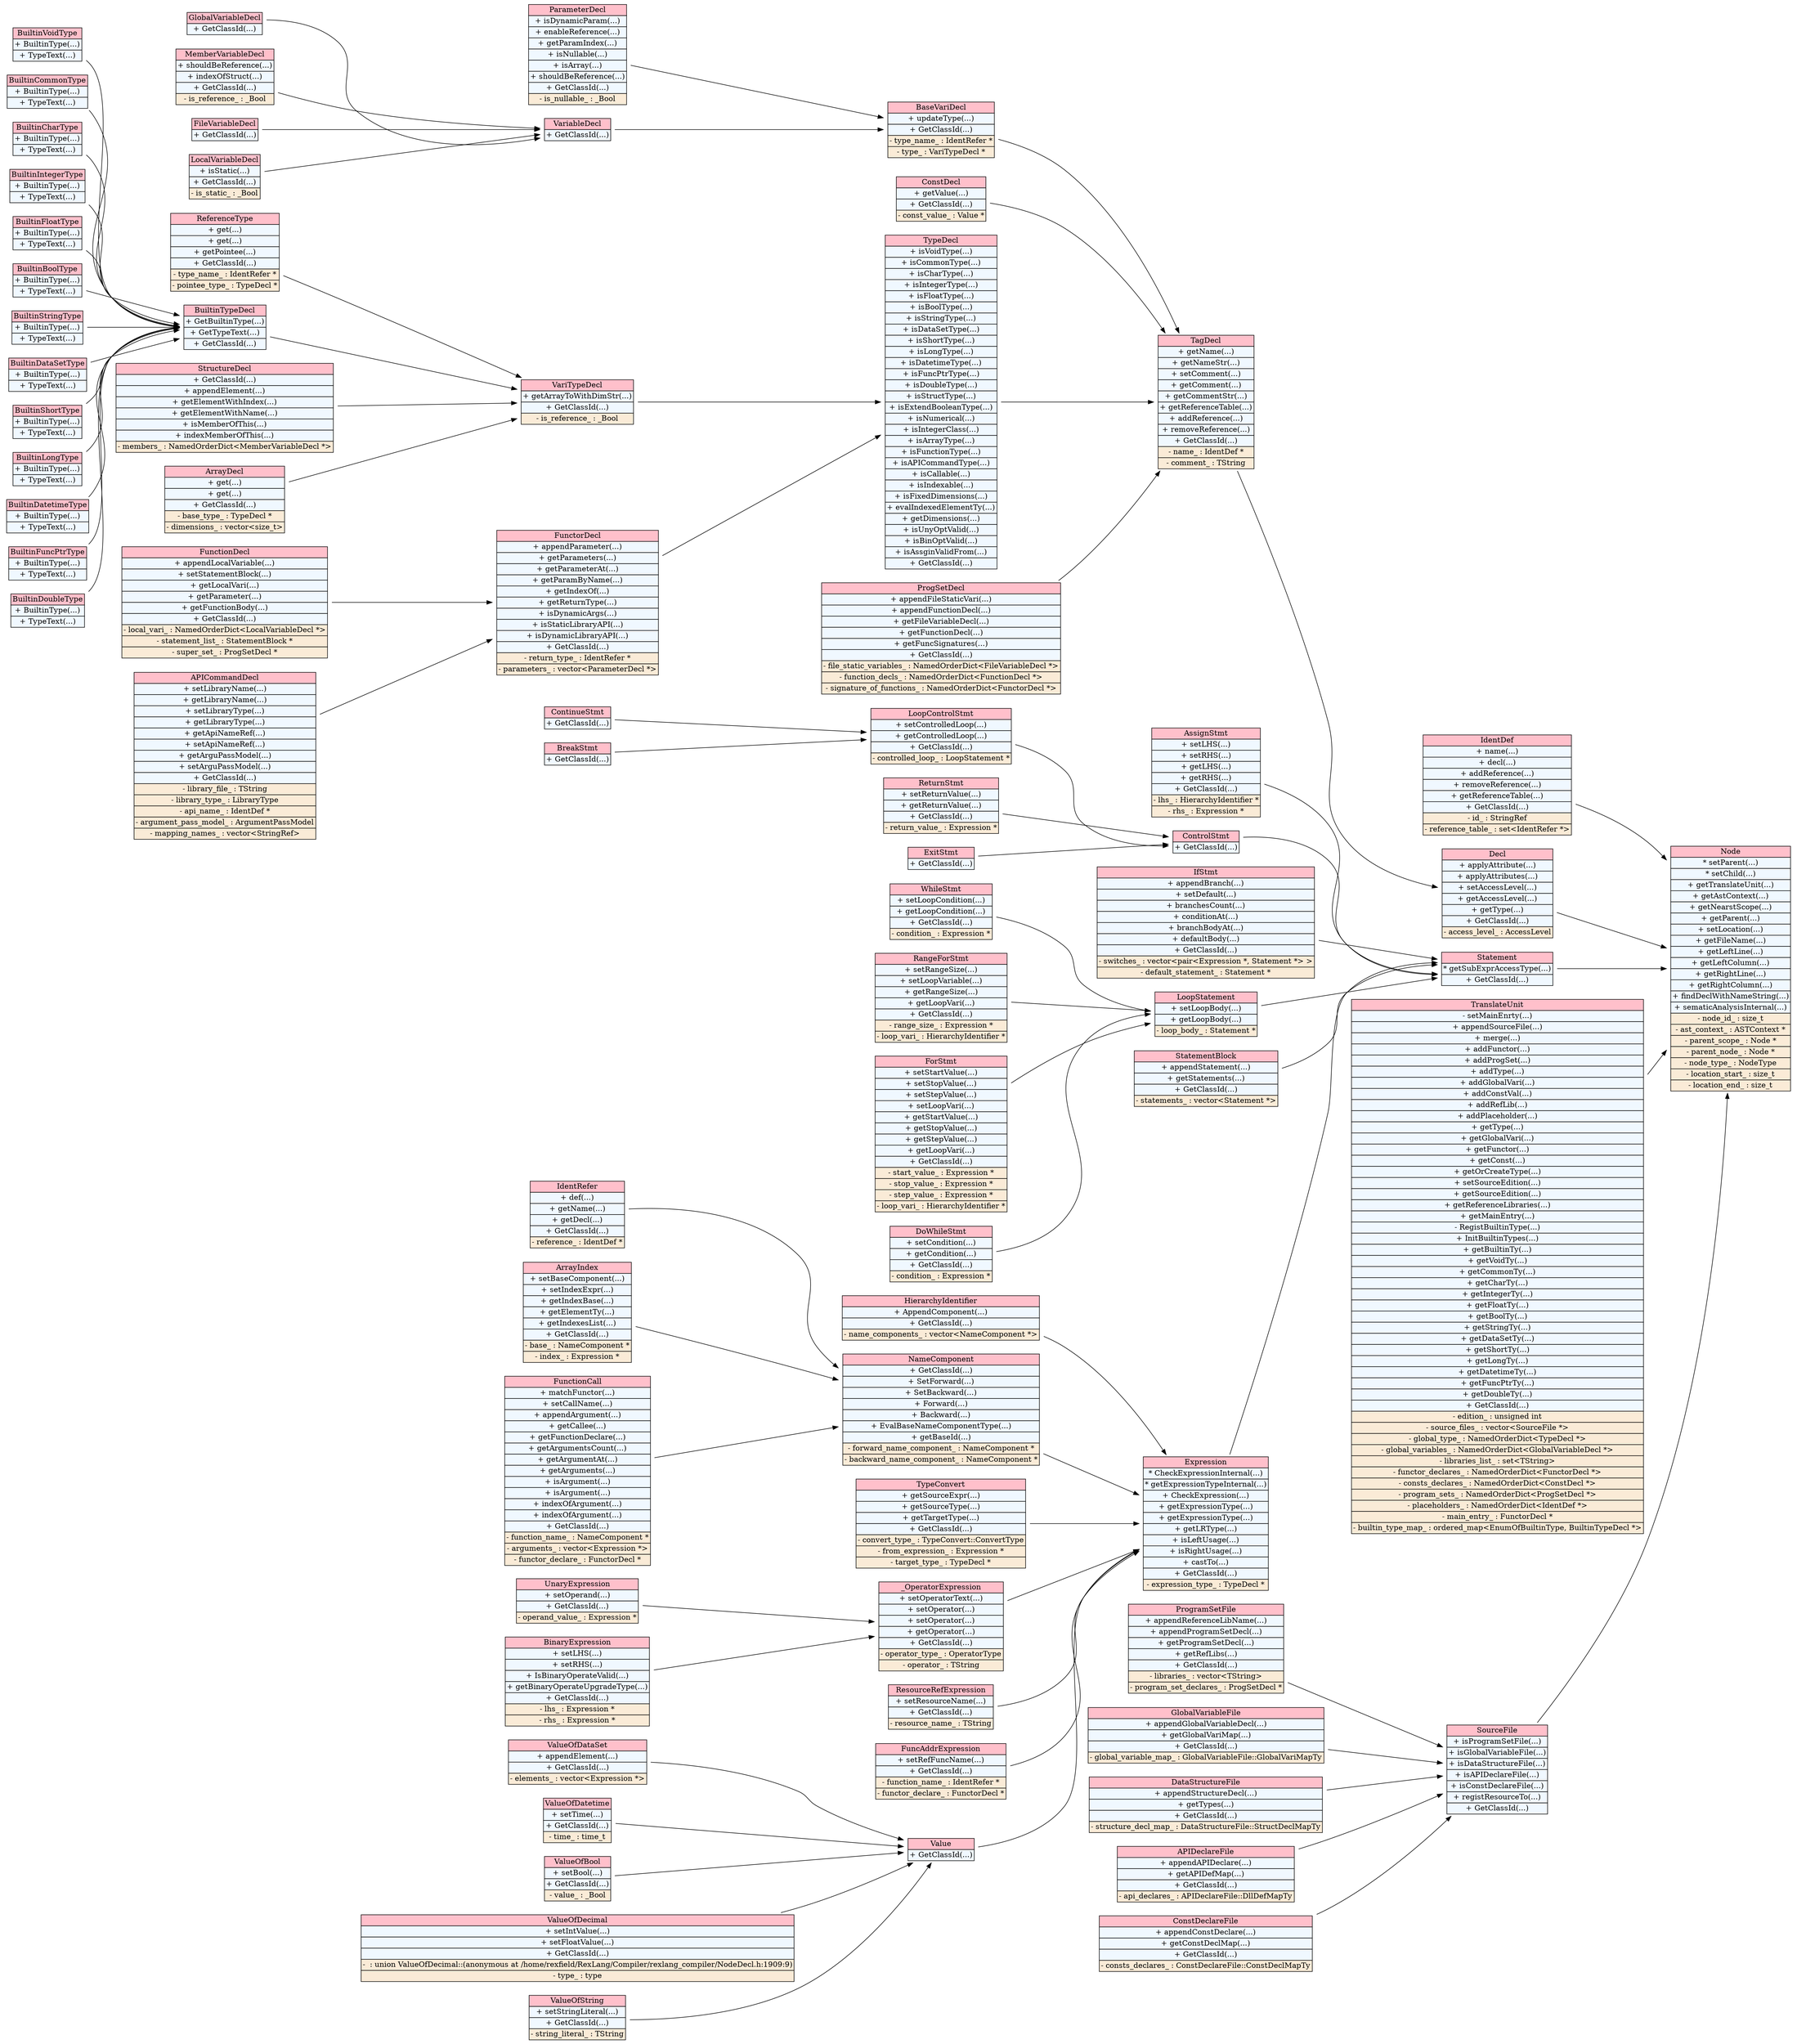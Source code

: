 digraph G {
    rankdir=LR;
    node[shape=box];
    "SourceFile" -> "Node";
    "IdentDef" -> "Node";
    "Decl" -> "Node";
    "Statement" -> "Node";
    "TranslateUnit" -> "Node";
    "ProgramSetFile" -> "SourceFile";
    "GlobalVariableFile" -> "SourceFile";
    "DataStructureFile" -> "SourceFile";
    "APIDeclareFile" -> "SourceFile";
    "ConstDeclareFile" -> "SourceFile";
    "TagDecl" -> "Decl";
    "BaseVariDecl" -> "TagDecl";
    "ConstDecl" -> "TagDecl";
    "TypeDecl" -> "TagDecl";
    "ProgSetDecl" -> "TagDecl";
    "ParameterDecl" -> "BaseVariDecl";
    "VariableDecl" -> "BaseVariDecl";
    "GlobalVariableDecl" -> "VariableDecl";
    "MemberVariableDecl" -> "VariableDecl";
    "FileVariableDecl" -> "VariableDecl";
    "LocalVariableDecl" -> "VariableDecl";
    "VariTypeDecl" -> "TypeDecl";
    "FunctorDecl" -> "TypeDecl";
    "ReferenceType" -> "VariTypeDecl";
    "BuiltinTypeDecl" -> "VariTypeDecl";
    "StructureDecl" -> "VariTypeDecl";
    "ArrayDecl" -> "VariTypeDecl";
    "BuiltinVoidType" -> "BuiltinTypeDecl";
    "BuiltinCommonType" -> "BuiltinTypeDecl";
    "BuiltinCharType" -> "BuiltinTypeDecl";
    "BuiltinIntegerType" -> "BuiltinTypeDecl";
    "BuiltinFloatType" -> "BuiltinTypeDecl";
    "BuiltinBoolType" -> "BuiltinTypeDecl";
    "BuiltinStringType" -> "BuiltinTypeDecl";
    "BuiltinDataSetType" -> "BuiltinTypeDecl";
    "BuiltinShortType" -> "BuiltinTypeDecl";
    "BuiltinLongType" -> "BuiltinTypeDecl";
    "BuiltinDatetimeType" -> "BuiltinTypeDecl";
    "BuiltinFuncPtrType" -> "BuiltinTypeDecl";
    "BuiltinDoubleType" -> "BuiltinTypeDecl";
    "FunctionDecl" -> "FunctorDecl";
    "APICommandDecl" -> "FunctorDecl";
    "AssignStmt" -> "Statement";
    "ControlStmt" -> "Statement";
    "IfStmt" -> "Statement";
    "LoopStatement" -> "Statement";
    "StatementBlock" -> "Statement";
    "Expression" -> "Statement";
    "LoopControlStmt" -> "ControlStmt";
    "ReturnStmt" -> "ControlStmt";
    "ExitStmt" -> "ControlStmt";
    "ContinueStmt" -> "LoopControlStmt";
    "BreakStmt" -> "LoopControlStmt";
    "WhileStmt" -> "LoopStatement";
    "RangeForStmt" -> "LoopStatement";
    "ForStmt" -> "LoopStatement";
    "DoWhileStmt" -> "LoopStatement";
    "HierarchyIdentifier" -> "Expression";
    "NameComponent" -> "Expression";
    "TypeConvert" -> "Expression";
    "_OperatorExpression" -> "Expression";
    "ResourceRefExpression" -> "Expression";
    "FuncAddrExpression" -> "Expression";
    "Value" -> "Expression";
    "IdentRefer" -> "NameComponent";
    "ArrayIndex" -> "NameComponent";
    "FunctionCall" -> "NameComponent";
    "UnaryExpression" -> "_OperatorExpression";
    "BinaryExpression" -> "_OperatorExpression";
    "ValueOfDataSet" -> "Value";
    "ValueOfDatetime" -> "Value";
    "ValueOfBool" -> "Value";
    "ValueOfDecimal" -> "Value";
    "ValueOfString" -> "Value";

    "Node"
    [
        shape=none
        label=<<table border="0" cellspacing="0">
            <tr><td port="head" border="1" bgcolor="pink">Node</td></tr>
            <tr><td border="1" bgcolor="AliceBlue">* setParent(...)</td></tr>
            <tr><td border="1" bgcolor="AliceBlue">* setChild(...)</td></tr>
            <tr><td border="1" bgcolor="AliceBlue">+ getTranslateUnit(...)</td></tr>
            <tr><td border="1" bgcolor="AliceBlue">+ getAstContext(...)</td></tr>
            <tr><td border="1" bgcolor="AliceBlue">+ getNearstScope(...)</td></tr>
            <tr><td border="1" bgcolor="AliceBlue">+ getParent(...)</td></tr>
            <tr><td border="1" bgcolor="AliceBlue">+ setLocation(...)</td></tr>
            <tr><td border="1" bgcolor="AliceBlue">+ getFileName(...)</td></tr>
            <tr><td border="1" bgcolor="AliceBlue">+ getLeftLine(...)</td></tr>
            <tr><td border="1" bgcolor="AliceBlue">+ getLeftColumn(...)</td></tr>
            <tr><td border="1" bgcolor="AliceBlue">+ getRightLine(...)</td></tr>
            <tr><td border="1" bgcolor="AliceBlue">+ getRightColumn(...)</td></tr>
            <tr><td border="1" bgcolor="AliceBlue">+ findDeclWithNameString(...)</td></tr>
            <tr><td border="1" bgcolor="AliceBlue">+ sematicAnalysisInternal(...)</td></tr>
            <tr><td border="1" bgcolor="AntiqueWhite">- node_id_ : size_t</td></tr>
            <tr><td border="1" bgcolor="AntiqueWhite">- ast_context_ : ASTContext *</td></tr>
            <tr><td border="1" bgcolor="AntiqueWhite">- parent_scope_ : Node *</td></tr>
            <tr><td border="1" bgcolor="AntiqueWhite">- parent_node_ : Node *</td></tr>
            <tr><td border="1" bgcolor="AntiqueWhite">- node_type_ : NodeType</td></tr>
            <tr><td border="1" bgcolor="AntiqueWhite">- location_start_ : size_t</td></tr>
            <tr><td border="1" bgcolor="AntiqueWhite">- location_end_ : size_t</td></tr>
        </table>>
    ];
    "SourceFile"
    [
        shape=none
        label=<<table border="0" cellspacing="0">
            <tr><td port="head" border="1" bgcolor="pink">SourceFile</td></tr>
            <tr><td border="1" bgcolor="AliceBlue">+ isProgramSetFile(...)</td></tr>
            <tr><td border="1" bgcolor="AliceBlue">+ isGlobalVariableFile(...)</td></tr>
            <tr><td border="1" bgcolor="AliceBlue">+ isDataStructureFile(...)</td></tr>
            <tr><td border="1" bgcolor="AliceBlue">+ isAPIDeclareFile(...)</td></tr>
            <tr><td border="1" bgcolor="AliceBlue">+ isConstDeclareFile(...)</td></tr>
            <tr><td border="1" bgcolor="AliceBlue">+ registResourceTo(...)</td></tr>
            <tr><td border="1" bgcolor="AliceBlue">+ GetClassId(...)</td></tr>
        </table>>
    ];
    "ProgramSetFile"
    [
        shape=none
        label=<<table border="0" cellspacing="0">
            <tr><td port="head" border="1" bgcolor="pink">ProgramSetFile</td></tr>
            <tr><td border="1" bgcolor="AliceBlue">+ appendReferenceLibName(...)</td></tr>
            <tr><td border="1" bgcolor="AliceBlue">+ appendProgramSetDecl(...)</td></tr>
            <tr><td border="1" bgcolor="AliceBlue">+ getProgramSetDecl(...)</td></tr>
            <tr><td border="1" bgcolor="AliceBlue">+ getRefLibs(...)</td></tr>
            <tr><td border="1" bgcolor="AliceBlue">+ GetClassId(...)</td></tr>
            <tr><td border="1" bgcolor="AntiqueWhite">- libraries_ : vector&lt;TString&gt;</td></tr>
            <tr><td border="1" bgcolor="AntiqueWhite">- program_set_declares_ : ProgSetDecl *</td></tr>
        </table>>
    ];
    "GlobalVariableFile"
    [
        shape=none
        label=<<table border="0" cellspacing="0">
            <tr><td port="head" border="1" bgcolor="pink">GlobalVariableFile</td></tr>
            <tr><td border="1" bgcolor="AliceBlue">+ appendGlobalVariableDecl(...)</td></tr>
            <tr><td border="1" bgcolor="AliceBlue">+ getGlobalVariMap(...)</td></tr>
            <tr><td border="1" bgcolor="AliceBlue">+ GetClassId(...)</td></tr>
            <tr><td border="1" bgcolor="AntiqueWhite">- global_variable_map_ : GlobalVariableFile::GlobalVariMapTy</td></tr>
        </table>>
    ];
    "DataStructureFile"
    [
        shape=none
        label=<<table border="0" cellspacing="0">
            <tr><td port="head" border="1" bgcolor="pink">DataStructureFile</td></tr>
            <tr><td border="1" bgcolor="AliceBlue">+ appendStructureDecl(...)</td></tr>
            <tr><td border="1" bgcolor="AliceBlue">+ getTypes(...)</td></tr>
            <tr><td border="1" bgcolor="AliceBlue">+ GetClassId(...)</td></tr>
            <tr><td border="1" bgcolor="AntiqueWhite">- structure_decl_map_ : DataStructureFile::StructDeclMapTy</td></tr>
        </table>>
    ];
    "APIDeclareFile"
    [
        shape=none
        label=<<table border="0" cellspacing="0">
            <tr><td port="head" border="1" bgcolor="pink">APIDeclareFile</td></tr>
            <tr><td border="1" bgcolor="AliceBlue">+ appendAPIDeclare(...)</td></tr>
            <tr><td border="1" bgcolor="AliceBlue">+ getAPIDefMap(...)</td></tr>
            <tr><td border="1" bgcolor="AliceBlue">+ GetClassId(...)</td></tr>
            <tr><td border="1" bgcolor="AntiqueWhite">- api_declares_ : APIDeclareFile::DllDefMapTy</td></tr>
        </table>>
    ];
    "ConstDeclareFile"
    [
        shape=none
        label=<<table border="0" cellspacing="0">
            <tr><td port="head" border="1" bgcolor="pink">ConstDeclareFile</td></tr>
            <tr><td border="1" bgcolor="AliceBlue">+ appendConstDeclare(...)</td></tr>
            <tr><td border="1" bgcolor="AliceBlue">+ getConstDeclMap(...)</td></tr>
            <tr><td border="1" bgcolor="AliceBlue">+ GetClassId(...)</td></tr>
            <tr><td border="1" bgcolor="AntiqueWhite">- consts_declares_ : ConstDeclareFile::ConstDeclMapTy</td></tr>
        </table>>
    ];
    "IdentDef"
    [
        shape=none
        label=<<table border="0" cellspacing="0">
            <tr><td port="head" border="1" bgcolor="pink">IdentDef</td></tr>
            <tr><td border="1" bgcolor="AliceBlue">+ name(...)</td></tr>
            <tr><td border="1" bgcolor="AliceBlue">+ decl(...)</td></tr>
            <tr><td border="1" bgcolor="AliceBlue">+ addReference(...)</td></tr>
            <tr><td border="1" bgcolor="AliceBlue">+ removeReference(...)</td></tr>
            <tr><td border="1" bgcolor="AliceBlue">+ getReferenceTable(...)</td></tr>
            <tr><td border="1" bgcolor="AliceBlue">+ GetClassId(...)</td></tr>
            <tr><td border="1" bgcolor="AntiqueWhite">- id_ : StringRef</td></tr>
            <tr><td border="1" bgcolor="AntiqueWhite">- reference_table_ : set&lt;IdentRefer *&gt;</td></tr>
        </table>>
    ];
    "Decl"
    [
        shape=none
        label=<<table border="0" cellspacing="0">
            <tr><td port="head" border="1" bgcolor="pink">Decl</td></tr>
            <tr><td border="1" bgcolor="AliceBlue">+ applyAttribute(...)</td></tr>
            <tr><td border="1" bgcolor="AliceBlue">+ applyAttributes(...)</td></tr>
            <tr><td border="1" bgcolor="AliceBlue">+ setAccessLevel(...)</td></tr>
            <tr><td border="1" bgcolor="AliceBlue">+ getAccessLevel(...)</td></tr>
            <tr><td border="1" bgcolor="AliceBlue">+ getType(...)</td></tr>
            <tr><td border="1" bgcolor="AliceBlue">+ GetClassId(...)</td></tr>
            <tr><td border="1" bgcolor="AntiqueWhite">- access_level_ : AccessLevel</td></tr>
        </table>>
    ];
    "TagDecl"
    [
        shape=none
        label=<<table border="0" cellspacing="0">
            <tr><td port="head" border="1" bgcolor="pink">TagDecl</td></tr>
            <tr><td border="1" bgcolor="AliceBlue">+ getName(...)</td></tr>
            <tr><td border="1" bgcolor="AliceBlue">+ getNameStr(...)</td></tr>
            <tr><td border="1" bgcolor="AliceBlue">+ setComment(...)</td></tr>
            <tr><td border="1" bgcolor="AliceBlue">+ getComment(...)</td></tr>
            <tr><td border="1" bgcolor="AliceBlue">+ getCommentStr(...)</td></tr>
            <tr><td border="1" bgcolor="AliceBlue">+ getReferenceTable(...)</td></tr>
            <tr><td border="1" bgcolor="AliceBlue">+ addReference(...)</td></tr>
            <tr><td border="1" bgcolor="AliceBlue">+ removeReference(...)</td></tr>
            <tr><td border="1" bgcolor="AliceBlue">+ GetClassId(...)</td></tr>
            <tr><td border="1" bgcolor="AntiqueWhite">- name_ : IdentDef *</td></tr>
            <tr><td border="1" bgcolor="AntiqueWhite">- comment_ : TString</td></tr>
        </table>>
    ];
    "BaseVariDecl"
    [
        shape=none
        label=<<table border="0" cellspacing="0">
            <tr><td port="head" border="1" bgcolor="pink">BaseVariDecl</td></tr>
            <tr><td border="1" bgcolor="AliceBlue">+ updateType(...)</td></tr>
            <tr><td border="1" bgcolor="AliceBlue">+ GetClassId(...)</td></tr>
            <tr><td border="1" bgcolor="AntiqueWhite">- type_name_ : IdentRefer *</td></tr>
            <tr><td border="1" bgcolor="AntiqueWhite">- type_ : VariTypeDecl *</td></tr>
        </table>>
    ];
    "ParameterDecl"
    [
        shape=none
        label=<<table border="0" cellspacing="0">
            <tr><td port="head" border="1" bgcolor="pink">ParameterDecl</td></tr>
            <tr><td border="1" bgcolor="AliceBlue">+ isDynamicParam(...)</td></tr>
            <tr><td border="1" bgcolor="AliceBlue">+ enableReference(...)</td></tr>
            <tr><td border="1" bgcolor="AliceBlue">+ getParamIndex(...)</td></tr>
            <tr><td border="1" bgcolor="AliceBlue">+ isNullable(...)</td></tr>
            <tr><td border="1" bgcolor="AliceBlue">+ isArray(...)</td></tr>
            <tr><td border="1" bgcolor="AliceBlue">+ shouldBeReference(...)</td></tr>
            <tr><td border="1" bgcolor="AliceBlue">+ GetClassId(...)</td></tr>
            <tr><td border="1" bgcolor="AntiqueWhite">- is_nullable_ : _Bool</td></tr>
        </table>>
    ];
    "ConstDecl"
    [
        shape=none
        label=<<table border="0" cellspacing="0">
            <tr><td port="head" border="1" bgcolor="pink">ConstDecl</td></tr>
            <tr><td border="1" bgcolor="AliceBlue">+ getValue(...)</td></tr>
            <tr><td border="1" bgcolor="AliceBlue">+ GetClassId(...)</td></tr>
            <tr><td border="1" bgcolor="AntiqueWhite">- const_value_ : Value *</td></tr>
        </table>>
    ];
    "VariableDecl"
    [
        shape=none
        label=<<table border="0" cellspacing="0">
            <tr><td port="head" border="1" bgcolor="pink">VariableDecl</td></tr>
            <tr><td border="1" bgcolor="AliceBlue">+ GetClassId(...)</td></tr>
        </table>>
    ];
    "GlobalVariableDecl"
    [
        shape=none
        label=<<table border="0" cellspacing="0">
            <tr><td port="head" border="1" bgcolor="pink">GlobalVariableDecl</td></tr>
            <tr><td border="1" bgcolor="AliceBlue">+ GetClassId(...)</td></tr>
        </table>>
    ];
    "MemberVariableDecl"
    [
        shape=none
        label=<<table border="0" cellspacing="0">
            <tr><td port="head" border="1" bgcolor="pink">MemberVariableDecl</td></tr>
            <tr><td border="1" bgcolor="AliceBlue">+ shouldBeReference(...)</td></tr>
            <tr><td border="1" bgcolor="AliceBlue">+ indexOfStruct(...)</td></tr>
            <tr><td border="1" bgcolor="AliceBlue">+ GetClassId(...)</td></tr>
            <tr><td border="1" bgcolor="AntiqueWhite">- is_reference_ : _Bool</td></tr>
        </table>>
    ];
    "FileVariableDecl"
    [
        shape=none
        label=<<table border="0" cellspacing="0">
            <tr><td port="head" border="1" bgcolor="pink">FileVariableDecl</td></tr>
            <tr><td border="1" bgcolor="AliceBlue">+ GetClassId(...)</td></tr>
        </table>>
    ];
    "LocalVariableDecl"
    [
        shape=none
        label=<<table border="0" cellspacing="0">
            <tr><td port="head" border="1" bgcolor="pink">LocalVariableDecl</td></tr>
            <tr><td border="1" bgcolor="AliceBlue">+ isStatic(...)</td></tr>
            <tr><td border="1" bgcolor="AliceBlue">+ GetClassId(...)</td></tr>
            <tr><td border="1" bgcolor="AntiqueWhite">- is_static_ : _Bool</td></tr>
        </table>>
    ];
    "TypeDecl"
    [
        shape=none
        label=<<table border="0" cellspacing="0">
            <tr><td port="head" border="1" bgcolor="pink">TypeDecl</td></tr>
            <tr><td border="1" bgcolor="AliceBlue">+ isVoidType(...)</td></tr>
            <tr><td border="1" bgcolor="AliceBlue">+ isCommonType(...)</td></tr>
            <tr><td border="1" bgcolor="AliceBlue">+ isCharType(...)</td></tr>
            <tr><td border="1" bgcolor="AliceBlue">+ isIntegerType(...)</td></tr>
            <tr><td border="1" bgcolor="AliceBlue">+ isFloatType(...)</td></tr>
            <tr><td border="1" bgcolor="AliceBlue">+ isBoolType(...)</td></tr>
            <tr><td border="1" bgcolor="AliceBlue">+ isStringType(...)</td></tr>
            <tr><td border="1" bgcolor="AliceBlue">+ isDataSetType(...)</td></tr>
            <tr><td border="1" bgcolor="AliceBlue">+ isShortType(...)</td></tr>
            <tr><td border="1" bgcolor="AliceBlue">+ isLongType(...)</td></tr>
            <tr><td border="1" bgcolor="AliceBlue">+ isDatetimeType(...)</td></tr>
            <tr><td border="1" bgcolor="AliceBlue">+ isFuncPtrType(...)</td></tr>
            <tr><td border="1" bgcolor="AliceBlue">+ isDoubleType(...)</td></tr>
            <tr><td border="1" bgcolor="AliceBlue">+ isStructType(...)</td></tr>
            <tr><td border="1" bgcolor="AliceBlue">+ isExtendBooleanType(...)</td></tr>
            <tr><td border="1" bgcolor="AliceBlue">+ isNumerical(...)</td></tr>
            <tr><td border="1" bgcolor="AliceBlue">+ isIntegerClass(...)</td></tr>
            <tr><td border="1" bgcolor="AliceBlue">+ isArrayType(...)</td></tr>
            <tr><td border="1" bgcolor="AliceBlue">+ isFunctionType(...)</td></tr>
            <tr><td border="1" bgcolor="AliceBlue">+ isAPICommandType(...)</td></tr>
            <tr><td border="1" bgcolor="AliceBlue">+ isCallable(...)</td></tr>
            <tr><td border="1" bgcolor="AliceBlue">+ isIndexable(...)</td></tr>
            <tr><td border="1" bgcolor="AliceBlue">+ isFixedDimensions(...)</td></tr>
            <tr><td border="1" bgcolor="AliceBlue">+ evalIndexedElementTy(...)</td></tr>
            <tr><td border="1" bgcolor="AliceBlue">+ getDimensions(...)</td></tr>
            <tr><td border="1" bgcolor="AliceBlue">+ isUnyOptValid(...)</td></tr>
            <tr><td border="1" bgcolor="AliceBlue">+ isBinOptValid(...)</td></tr>
            <tr><td border="1" bgcolor="AliceBlue">+ isAssginValidFrom(...)</td></tr>
            <tr><td border="1" bgcolor="AliceBlue">+ GetClassId(...)</td></tr>
        </table>>
    ];
    "VariTypeDecl"
    [
        shape=none
        label=<<table border="0" cellspacing="0">
            <tr><td port="head" border="1" bgcolor="pink">VariTypeDecl</td></tr>
            <tr><td border="1" bgcolor="AliceBlue">+ getArrayToWithDimStr(...)</td></tr>
            <tr><td border="1" bgcolor="AliceBlue">+ GetClassId(...)</td></tr>
            <tr><td border="1" bgcolor="AntiqueWhite">- is_reference_ : _Bool</td></tr>
        </table>>
    ];
    "ReferenceType"
    [
        shape=none
        label=<<table border="0" cellspacing="0">
            <tr><td port="head" border="1" bgcolor="pink">ReferenceType</td></tr>
            <tr><td border="1" bgcolor="AliceBlue">+ get(...)</td></tr>
            <tr><td border="1" bgcolor="AliceBlue">+ get(...)</td></tr>
            <tr><td border="1" bgcolor="AliceBlue">+ getPointee(...)</td></tr>
            <tr><td border="1" bgcolor="AliceBlue">+ GetClassId(...)</td></tr>
            <tr><td border="1" bgcolor="AntiqueWhite">- type_name_ : IdentRefer *</td></tr>
            <tr><td border="1" bgcolor="AntiqueWhite">- pointee_type_ : TypeDecl *</td></tr>
        </table>>
    ];
    "BuiltinTypeDecl"
    [
        shape=none
        label=<<table border="0" cellspacing="0">
            <tr><td port="head" border="1" bgcolor="pink">BuiltinTypeDecl</td></tr>
            <tr><td border="1" bgcolor="AliceBlue">+ GetBuiltinType(...)</td></tr>
            <tr><td border="1" bgcolor="AliceBlue">+ GetTypeText(...)</td></tr>
            <tr><td border="1" bgcolor="AliceBlue">+ GetClassId(...)</td></tr>
        </table>>
    ];
    "BuiltinVoidType"
    [
        shape=none
        label=<<table border="0" cellspacing="0">
            <tr><td port="head" border="1" bgcolor="pink">BuiltinVoidType</td></tr>
            <tr><td border="1" bgcolor="AliceBlue">+ BuiltinType(...)</td></tr>
            <tr><td border="1" bgcolor="AliceBlue">+ TypeText(...)</td></tr>
        </table>>
    ];
    "BuiltinCommonType"
    [
        shape=none
        label=<<table border="0" cellspacing="0">
            <tr><td port="head" border="1" bgcolor="pink">BuiltinCommonType</td></tr>
            <tr><td border="1" bgcolor="AliceBlue">+ BuiltinType(...)</td></tr>
            <tr><td border="1" bgcolor="AliceBlue">+ TypeText(...)</td></tr>
        </table>>
    ];
    "BuiltinCharType"
    [
        shape=none
        label=<<table border="0" cellspacing="0">
            <tr><td port="head" border="1" bgcolor="pink">BuiltinCharType</td></tr>
            <tr><td border="1" bgcolor="AliceBlue">+ BuiltinType(...)</td></tr>
            <tr><td border="1" bgcolor="AliceBlue">+ TypeText(...)</td></tr>
        </table>>
    ];
    "BuiltinIntegerType"
    [
        shape=none
        label=<<table border="0" cellspacing="0">
            <tr><td port="head" border="1" bgcolor="pink">BuiltinIntegerType</td></tr>
            <tr><td border="1" bgcolor="AliceBlue">+ BuiltinType(...)</td></tr>
            <tr><td border="1" bgcolor="AliceBlue">+ TypeText(...)</td></tr>
        </table>>
    ];
    "BuiltinFloatType"
    [
        shape=none
        label=<<table border="0" cellspacing="0">
            <tr><td port="head" border="1" bgcolor="pink">BuiltinFloatType</td></tr>
            <tr><td border="1" bgcolor="AliceBlue">+ BuiltinType(...)</td></tr>
            <tr><td border="1" bgcolor="AliceBlue">+ TypeText(...)</td></tr>
        </table>>
    ];
    "BuiltinBoolType"
    [
        shape=none
        label=<<table border="0" cellspacing="0">
            <tr><td port="head" border="1" bgcolor="pink">BuiltinBoolType</td></tr>
            <tr><td border="1" bgcolor="AliceBlue">+ BuiltinType(...)</td></tr>
            <tr><td border="1" bgcolor="AliceBlue">+ TypeText(...)</td></tr>
        </table>>
    ];
    "BuiltinStringType"
    [
        shape=none
        label=<<table border="0" cellspacing="0">
            <tr><td port="head" border="1" bgcolor="pink">BuiltinStringType</td></tr>
            <tr><td border="1" bgcolor="AliceBlue">+ BuiltinType(...)</td></tr>
            <tr><td border="1" bgcolor="AliceBlue">+ TypeText(...)</td></tr>
        </table>>
    ];
    "BuiltinDataSetType"
    [
        shape=none
        label=<<table border="0" cellspacing="0">
            <tr><td port="head" border="1" bgcolor="pink">BuiltinDataSetType</td></tr>
            <tr><td border="1" bgcolor="AliceBlue">+ BuiltinType(...)</td></tr>
            <tr><td border="1" bgcolor="AliceBlue">+ TypeText(...)</td></tr>
        </table>>
    ];
    "BuiltinShortType"
    [
        shape=none
        label=<<table border="0" cellspacing="0">
            <tr><td port="head" border="1" bgcolor="pink">BuiltinShortType</td></tr>
            <tr><td border="1" bgcolor="AliceBlue">+ BuiltinType(...)</td></tr>
            <tr><td border="1" bgcolor="AliceBlue">+ TypeText(...)</td></tr>
        </table>>
    ];
    "BuiltinLongType"
    [
        shape=none
        label=<<table border="0" cellspacing="0">
            <tr><td port="head" border="1" bgcolor="pink">BuiltinLongType</td></tr>
            <tr><td border="1" bgcolor="AliceBlue">+ BuiltinType(...)</td></tr>
            <tr><td border="1" bgcolor="AliceBlue">+ TypeText(...)</td></tr>
        </table>>
    ];
    "BuiltinDatetimeType"
    [
        shape=none
        label=<<table border="0" cellspacing="0">
            <tr><td port="head" border="1" bgcolor="pink">BuiltinDatetimeType</td></tr>
            <tr><td border="1" bgcolor="AliceBlue">+ BuiltinType(...)</td></tr>
            <tr><td border="1" bgcolor="AliceBlue">+ TypeText(...)</td></tr>
        </table>>
    ];
    "BuiltinFuncPtrType"
    [
        shape=none
        label=<<table border="0" cellspacing="0">
            <tr><td port="head" border="1" bgcolor="pink">BuiltinFuncPtrType</td></tr>
            <tr><td border="1" bgcolor="AliceBlue">+ BuiltinType(...)</td></tr>
            <tr><td border="1" bgcolor="AliceBlue">+ TypeText(...)</td></tr>
        </table>>
    ];
    "BuiltinDoubleType"
    [
        shape=none
        label=<<table border="0" cellspacing="0">
            <tr><td port="head" border="1" bgcolor="pink">BuiltinDoubleType</td></tr>
            <tr><td border="1" bgcolor="AliceBlue">+ BuiltinType(...)</td></tr>
            <tr><td border="1" bgcolor="AliceBlue">+ TypeText(...)</td></tr>
        </table>>
    ];
    "StructureDecl"
    [
        shape=none
        label=<<table border="0" cellspacing="0">
            <tr><td port="head" border="1" bgcolor="pink">StructureDecl</td></tr>
            <tr><td border="1" bgcolor="AliceBlue">+ GetClassId(...)</td></tr>
            <tr><td border="1" bgcolor="AliceBlue">+ appendElement(...)</td></tr>
            <tr><td border="1" bgcolor="AliceBlue">+ getElementWithIndex(...)</td></tr>
            <tr><td border="1" bgcolor="AliceBlue">+ getElementWithName(...)</td></tr>
            <tr><td border="1" bgcolor="AliceBlue">+ isMemberOfThis(...)</td></tr>
            <tr><td border="1" bgcolor="AliceBlue">+ indexMemberOfThis(...)</td></tr>
            <tr><td border="1" bgcolor="AntiqueWhite">- members_ : NamedOrderDict&lt;MemberVariableDecl *&gt;</td></tr>
        </table>>
    ];
    "ArrayDecl"
    [
        shape=none
        label=<<table border="0" cellspacing="0">
            <tr><td port="head" border="1" bgcolor="pink">ArrayDecl</td></tr>
            <tr><td border="1" bgcolor="AliceBlue">+ get(...)</td></tr>
            <tr><td border="1" bgcolor="AliceBlue">+ get(...)</td></tr>
            <tr><td border="1" bgcolor="AliceBlue">+ GetClassId(...)</td></tr>
            <tr><td border="1" bgcolor="AntiqueWhite">- base_type_ : TypeDecl *</td></tr>
            <tr><td border="1" bgcolor="AntiqueWhite">- dimensions_ : vector&lt;size_t&gt;</td></tr>
        </table>>
    ];
    "FunctorDecl"
    [
        shape=none
        label=<<table border="0" cellspacing="0">
            <tr><td port="head" border="1" bgcolor="pink">FunctorDecl</td></tr>
            <tr><td border="1" bgcolor="AliceBlue">+ appendParameter(...)</td></tr>
            <tr><td border="1" bgcolor="AliceBlue">+ getParameters(...)</td></tr>
            <tr><td border="1" bgcolor="AliceBlue">+ getParameterAt(...)</td></tr>
            <tr><td border="1" bgcolor="AliceBlue">+ getParamByName(...)</td></tr>
            <tr><td border="1" bgcolor="AliceBlue">+ getIndexOf(...)</td></tr>
            <tr><td border="1" bgcolor="AliceBlue">+ getReturnType(...)</td></tr>
            <tr><td border="1" bgcolor="AliceBlue">+ isDynamicArgs(...)</td></tr>
            <tr><td border="1" bgcolor="AliceBlue">+ isStaticLibraryAPI(...)</td></tr>
            <tr><td border="1" bgcolor="AliceBlue">+ isDynamicLibraryAPI(...)</td></tr>
            <tr><td border="1" bgcolor="AliceBlue">+ GetClassId(...)</td></tr>
            <tr><td border="1" bgcolor="AntiqueWhite">- return_type_ : IdentRefer *</td></tr>
            <tr><td border="1" bgcolor="AntiqueWhite">- parameters_ : vector&lt;ParameterDecl *&gt;</td></tr>
        </table>>
    ];
    "FunctionDecl"
    [
        shape=none
        label=<<table border="0" cellspacing="0">
            <tr><td port="head" border="1" bgcolor="pink">FunctionDecl</td></tr>
            <tr><td border="1" bgcolor="AliceBlue">+ appendLocalVariable(...)</td></tr>
            <tr><td border="1" bgcolor="AliceBlue">+ setStatementBlock(...)</td></tr>
            <tr><td border="1" bgcolor="AliceBlue">+ getLocalVari(...)</td></tr>
            <tr><td border="1" bgcolor="AliceBlue">+ getParameter(...)</td></tr>
            <tr><td border="1" bgcolor="AliceBlue">+ getFunctionBody(...)</td></tr>
            <tr><td border="1" bgcolor="AliceBlue">+ GetClassId(...)</td></tr>
            <tr><td border="1" bgcolor="AntiqueWhite">- local_vari_ : NamedOrderDict&lt;LocalVariableDecl *&gt;</td></tr>
            <tr><td border="1" bgcolor="AntiqueWhite">- statement_list_ : StatementBlock *</td></tr>
            <tr><td border="1" bgcolor="AntiqueWhite">- super_set_ : ProgSetDecl *</td></tr>
        </table>>
    ];
    "APICommandDecl"
    [
        shape=none
        label=<<table border="0" cellspacing="0">
            <tr><td port="head" border="1" bgcolor="pink">APICommandDecl</td></tr>
            <tr><td border="1" bgcolor="AliceBlue">+ setLibraryName(...)</td></tr>
            <tr><td border="1" bgcolor="AliceBlue">+ getLibraryName(...)</td></tr>
            <tr><td border="1" bgcolor="AliceBlue">+ setLibraryType(...)</td></tr>
            <tr><td border="1" bgcolor="AliceBlue">+ getLibraryType(...)</td></tr>
            <tr><td border="1" bgcolor="AliceBlue">+ getApiNameRef(...)</td></tr>
            <tr><td border="1" bgcolor="AliceBlue">+ setApiNameRef(...)</td></tr>
            <tr><td border="1" bgcolor="AliceBlue">+ getArguPassModel(...)</td></tr>
            <tr><td border="1" bgcolor="AliceBlue">+ setArguPassModel(...)</td></tr>
            <tr><td border="1" bgcolor="AliceBlue">+ GetClassId(...)</td></tr>
            <tr><td border="1" bgcolor="AntiqueWhite">- library_file_ : TString</td></tr>
            <tr><td border="1" bgcolor="AntiqueWhite">- library_type_ : LibraryType</td></tr>
            <tr><td border="1" bgcolor="AntiqueWhite">- api_name_ : IdentDef *</td></tr>
            <tr><td border="1" bgcolor="AntiqueWhite">- argument_pass_model_ : ArgumentPassModel</td></tr>
            <tr><td border="1" bgcolor="AntiqueWhite">- mapping_names_ : vector&lt;StringRef&gt;</td></tr>
        </table>>
    ];
    "ProgSetDecl"
    [
        shape=none
        label=<<table border="0" cellspacing="0">
            <tr><td port="head" border="1" bgcolor="pink">ProgSetDecl</td></tr>
            <tr><td border="1" bgcolor="AliceBlue">+ appendFileStaticVari(...)</td></tr>
            <tr><td border="1" bgcolor="AliceBlue">+ appendFunctionDecl(...)</td></tr>
            <tr><td border="1" bgcolor="AliceBlue">+ getFileVariableDecl(...)</td></tr>
            <tr><td border="1" bgcolor="AliceBlue">+ getFunctionDecl(...)</td></tr>
            <tr><td border="1" bgcolor="AliceBlue">+ getFuncSignatures(...)</td></tr>
            <tr><td border="1" bgcolor="AliceBlue">+ GetClassId(...)</td></tr>
            <tr><td border="1" bgcolor="AntiqueWhite">- file_static_variables_ : NamedOrderDict&lt;FileVariableDecl *&gt;</td></tr>
            <tr><td border="1" bgcolor="AntiqueWhite">- function_decls_ : NamedOrderDict&lt;FunctionDecl *&gt;</td></tr>
            <tr><td border="1" bgcolor="AntiqueWhite">- signature_of_functions_ : NamedOrderDict&lt;FunctorDecl *&gt;</td></tr>
        </table>>
    ];
    "Statement"
    [
        shape=none
        label=<<table border="0" cellspacing="0">
            <tr><td port="head" border="1" bgcolor="pink">Statement</td></tr>
            <tr><td border="1" bgcolor="AliceBlue">* getSubExprAccessType(...)</td></tr>
            <tr><td border="1" bgcolor="AliceBlue">+ GetClassId(...)</td></tr>
        </table>>
    ];
    "AssignStmt"
    [
        shape=none
        label=<<table border="0" cellspacing="0">
            <tr><td port="head" border="1" bgcolor="pink">AssignStmt</td></tr>
            <tr><td border="1" bgcolor="AliceBlue">+ setLHS(...)</td></tr>
            <tr><td border="1" bgcolor="AliceBlue">+ setRHS(...)</td></tr>
            <tr><td border="1" bgcolor="AliceBlue">+ getLHS(...)</td></tr>
            <tr><td border="1" bgcolor="AliceBlue">+ getRHS(...)</td></tr>
            <tr><td border="1" bgcolor="AliceBlue">+ GetClassId(...)</td></tr>
            <tr><td border="1" bgcolor="AntiqueWhite">- lhs_ : HierarchyIdentifier *</td></tr>
            <tr><td border="1" bgcolor="AntiqueWhite">- rhs_ : Expression *</td></tr>
        </table>>
    ];
    "ControlStmt"
    [
        shape=none
        label=<<table border="0" cellspacing="0">
            <tr><td port="head" border="1" bgcolor="pink">ControlStmt</td></tr>
            <tr><td border="1" bgcolor="AliceBlue">+ GetClassId(...)</td></tr>
        </table>>
    ];
    "LoopControlStmt"
    [
        shape=none
        label=<<table border="0" cellspacing="0">
            <tr><td port="head" border="1" bgcolor="pink">LoopControlStmt</td></tr>
            <tr><td border="1" bgcolor="AliceBlue">+ setControlledLoop(...)</td></tr>
            <tr><td border="1" bgcolor="AliceBlue">+ getControlledLoop(...)</td></tr>
            <tr><td border="1" bgcolor="AliceBlue">+ GetClassId(...)</td></tr>
            <tr><td border="1" bgcolor="AntiqueWhite">- controlled_loop_ : LoopStatement *</td></tr>
        </table>>
    ];
    "ContinueStmt"
    [
        shape=none
        label=<<table border="0" cellspacing="0">
            <tr><td port="head" border="1" bgcolor="pink">ContinueStmt</td></tr>
            <tr><td border="1" bgcolor="AliceBlue">+ GetClassId(...)</td></tr>
        </table>>
    ];
    "BreakStmt"
    [
        shape=none
        label=<<table border="0" cellspacing="0">
            <tr><td port="head" border="1" bgcolor="pink">BreakStmt</td></tr>
            <tr><td border="1" bgcolor="AliceBlue">+ GetClassId(...)</td></tr>
        </table>>
    ];
    "ReturnStmt"
    [
        shape=none
        label=<<table border="0" cellspacing="0">
            <tr><td port="head" border="1" bgcolor="pink">ReturnStmt</td></tr>
            <tr><td border="1" bgcolor="AliceBlue">+ setReturnValue(...)</td></tr>
            <tr><td border="1" bgcolor="AliceBlue">+ getReturnValue(...)</td></tr>
            <tr><td border="1" bgcolor="AliceBlue">+ GetClassId(...)</td></tr>
            <tr><td border="1" bgcolor="AntiqueWhite">- return_value_ : Expression *</td></tr>
        </table>>
    ];
    "ExitStmt"
    [
        shape=none
        label=<<table border="0" cellspacing="0">
            <tr><td port="head" border="1" bgcolor="pink">ExitStmt</td></tr>
            <tr><td border="1" bgcolor="AliceBlue">+ GetClassId(...)</td></tr>
        </table>>
    ];
    "IfStmt"
    [
        shape=none
        label=<<table border="0" cellspacing="0">
            <tr><td port="head" border="1" bgcolor="pink">IfStmt</td></tr>
            <tr><td border="1" bgcolor="AliceBlue">+ appendBranch(...)</td></tr>
            <tr><td border="1" bgcolor="AliceBlue">+ setDefault(...)</td></tr>
            <tr><td border="1" bgcolor="AliceBlue">+ branchesCount(...)</td></tr>
            <tr><td border="1" bgcolor="AliceBlue">+ conditionAt(...)</td></tr>
            <tr><td border="1" bgcolor="AliceBlue">+ branchBodyAt(...)</td></tr>
            <tr><td border="1" bgcolor="AliceBlue">+ defaultBody(...)</td></tr>
            <tr><td border="1" bgcolor="AliceBlue">+ GetClassId(...)</td></tr>
            <tr><td border="1" bgcolor="AntiqueWhite">- switches_ : vector&lt;pair&lt;Expression *, Statement *&gt; &gt;</td></tr>
            <tr><td border="1" bgcolor="AntiqueWhite">- default_statement_ : Statement *</td></tr>
        </table>>
    ];
    "LoopStatement"
    [
        shape=none
        label=<<table border="0" cellspacing="0">
            <tr><td port="head" border="1" bgcolor="pink">LoopStatement</td></tr>
            <tr><td border="1" bgcolor="AliceBlue">+ setLoopBody(...)</td></tr>
            <tr><td border="1" bgcolor="AliceBlue">+ getLoopBody(...)</td></tr>
            <tr><td border="1" bgcolor="AntiqueWhite">- loop_body_ : Statement *</td></tr>
        </table>>
    ];
    "WhileStmt"
    [
        shape=none
        label=<<table border="0" cellspacing="0">
            <tr><td port="head" border="1" bgcolor="pink">WhileStmt</td></tr>
            <tr><td border="1" bgcolor="AliceBlue">+ setLoopCondition(...)</td></tr>
            <tr><td border="1" bgcolor="AliceBlue">+ getLoopCondition(...)</td></tr>
            <tr><td border="1" bgcolor="AliceBlue">+ GetClassId(...)</td></tr>
            <tr><td border="1" bgcolor="AntiqueWhite">- condition_ : Expression *</td></tr>
        </table>>
    ];
    "RangeForStmt"
    [
        shape=none
        label=<<table border="0" cellspacing="0">
            <tr><td port="head" border="1" bgcolor="pink">RangeForStmt</td></tr>
            <tr><td border="1" bgcolor="AliceBlue">+ setRangeSize(...)</td></tr>
            <tr><td border="1" bgcolor="AliceBlue">+ setLoopVariable(...)</td></tr>
            <tr><td border="1" bgcolor="AliceBlue">+ getRangeSize(...)</td></tr>
            <tr><td border="1" bgcolor="AliceBlue">+ getLoopVari(...)</td></tr>
            <tr><td border="1" bgcolor="AliceBlue">+ GetClassId(...)</td></tr>
            <tr><td border="1" bgcolor="AntiqueWhite">- range_size_ : Expression *</td></tr>
            <tr><td border="1" bgcolor="AntiqueWhite">- loop_vari_ : HierarchyIdentifier *</td></tr>
        </table>>
    ];
    "ForStmt"
    [
        shape=none
        label=<<table border="0" cellspacing="0">
            <tr><td port="head" border="1" bgcolor="pink">ForStmt</td></tr>
            <tr><td border="1" bgcolor="AliceBlue">+ setStartValue(...)</td></tr>
            <tr><td border="1" bgcolor="AliceBlue">+ setStopValue(...)</td></tr>
            <tr><td border="1" bgcolor="AliceBlue">+ setStepValue(...)</td></tr>
            <tr><td border="1" bgcolor="AliceBlue">+ setLoopVari(...)</td></tr>
            <tr><td border="1" bgcolor="AliceBlue">+ getStartValue(...)</td></tr>
            <tr><td border="1" bgcolor="AliceBlue">+ getStopValue(...)</td></tr>
            <tr><td border="1" bgcolor="AliceBlue">+ getStepValue(...)</td></tr>
            <tr><td border="1" bgcolor="AliceBlue">+ getLoopVari(...)</td></tr>
            <tr><td border="1" bgcolor="AliceBlue">+ GetClassId(...)</td></tr>
            <tr><td border="1" bgcolor="AntiqueWhite">- start_value_ : Expression *</td></tr>
            <tr><td border="1" bgcolor="AntiqueWhite">- stop_value_ : Expression *</td></tr>
            <tr><td border="1" bgcolor="AntiqueWhite">- step_value_ : Expression *</td></tr>
            <tr><td border="1" bgcolor="AntiqueWhite">- loop_vari_ : HierarchyIdentifier *</td></tr>
        </table>>
    ];
    "DoWhileStmt"
    [
        shape=none
        label=<<table border="0" cellspacing="0">
            <tr><td port="head" border="1" bgcolor="pink">DoWhileStmt</td></tr>
            <tr><td border="1" bgcolor="AliceBlue">+ setCondition(...)</td></tr>
            <tr><td border="1" bgcolor="AliceBlue">+ getCondition(...)</td></tr>
            <tr><td border="1" bgcolor="AliceBlue">+ GetClassId(...)</td></tr>
            <tr><td border="1" bgcolor="AntiqueWhite">- condition_ : Expression *</td></tr>
        </table>>
    ];
    "StatementBlock"
    [
        shape=none
        label=<<table border="0" cellspacing="0">
            <tr><td port="head" border="1" bgcolor="pink">StatementBlock</td></tr>
            <tr><td border="1" bgcolor="AliceBlue">+ appendStatement(...)</td></tr>
            <tr><td border="1" bgcolor="AliceBlue">+ getStatements(...)</td></tr>
            <tr><td border="1" bgcolor="AliceBlue">+ GetClassId(...)</td></tr>
            <tr><td border="1" bgcolor="AntiqueWhite">- statements_ : vector&lt;Statement *&gt;</td></tr>
        </table>>
    ];
    "Expression"
    [
        shape=none
        label=<<table border="0" cellspacing="0">
            <tr><td port="head" border="1" bgcolor="pink">Expression</td></tr>
            <tr><td border="1" bgcolor="AliceBlue">* CheckExpressionInternal(...)</td></tr>
            <tr><td border="1" bgcolor="AliceBlue">* getExpressionTypeInternal(...)</td></tr>
            <tr><td border="1" bgcolor="AliceBlue">+ CheckExpression(...)</td></tr>
            <tr><td border="1" bgcolor="AliceBlue">+ getExpressionType(...)</td></tr>
            <tr><td border="1" bgcolor="AliceBlue">+ getExpressionType(...)</td></tr>
            <tr><td border="1" bgcolor="AliceBlue">+ getLRType(...)</td></tr>
            <tr><td border="1" bgcolor="AliceBlue">+ isLeftUsage(...)</td></tr>
            <tr><td border="1" bgcolor="AliceBlue">+ isRightUsage(...)</td></tr>
            <tr><td border="1" bgcolor="AliceBlue">+ castTo(...)</td></tr>
            <tr><td border="1" bgcolor="AliceBlue">+ GetClassId(...)</td></tr>
            <tr><td border="1" bgcolor="AntiqueWhite">- expression_type_ : TypeDecl *</td></tr>
        </table>>
    ];
    "HierarchyIdentifier"
    [
        shape=none
        label=<<table border="0" cellspacing="0">
            <tr><td port="head" border="1" bgcolor="pink">HierarchyIdentifier</td></tr>
            <tr><td border="1" bgcolor="AliceBlue">+ AppendComponent(...)</td></tr>
            <tr><td border="1" bgcolor="AliceBlue">+ GetClassId(...)</td></tr>
            <tr><td border="1" bgcolor="AntiqueWhite">- name_components_ : vector&lt;NameComponent *&gt;</td></tr>
        </table>>
    ];
    "NameComponent"
    [
        shape=none
        label=<<table border="0" cellspacing="0">
            <tr><td port="head" border="1" bgcolor="pink">NameComponent</td></tr>
            <tr><td border="1" bgcolor="AliceBlue">+ GetClassId(...)</td></tr>
            <tr><td border="1" bgcolor="AliceBlue">+ SetForward(...)</td></tr>
            <tr><td border="1" bgcolor="AliceBlue">+ SetBackward(...)</td></tr>
            <tr><td border="1" bgcolor="AliceBlue">+ Forward(...)</td></tr>
            <tr><td border="1" bgcolor="AliceBlue">+ Backward(...)</td></tr>
            <tr><td border="1" bgcolor="AliceBlue">+ EvalBaseNameComponentType(...)</td></tr>
            <tr><td border="1" bgcolor="AliceBlue">+ getBaseId(...)</td></tr>
            <tr><td border="1" bgcolor="AntiqueWhite">- forward_name_component_ : NameComponent *</td></tr>
            <tr><td border="1" bgcolor="AntiqueWhite">- backward_name_component_ : NameComponent *</td></tr>
        </table>>
    ];
    "IdentRefer"
    [
        shape=none
        label=<<table border="0" cellspacing="0">
            <tr><td port="head" border="1" bgcolor="pink">IdentRefer</td></tr>
            <tr><td border="1" bgcolor="AliceBlue">+ def(...)</td></tr>
            <tr><td border="1" bgcolor="AliceBlue">+ getName(...)</td></tr>
            <tr><td border="1" bgcolor="AliceBlue">+ getDecl(...)</td></tr>
            <tr><td border="1" bgcolor="AliceBlue">+ GetClassId(...)</td></tr>
            <tr><td border="1" bgcolor="AntiqueWhite">- reference_ : IdentDef *</td></tr>
        </table>>
    ];
    "ArrayIndex"
    [
        shape=none
        label=<<table border="0" cellspacing="0">
            <tr><td port="head" border="1" bgcolor="pink">ArrayIndex</td></tr>
            <tr><td border="1" bgcolor="AliceBlue">+ setBaseComponent(...)</td></tr>
            <tr><td border="1" bgcolor="AliceBlue">+ setIndexExpr(...)</td></tr>
            <tr><td border="1" bgcolor="AliceBlue">+ getIndexBase(...)</td></tr>
            <tr><td border="1" bgcolor="AliceBlue">+ getElementTy(...)</td></tr>
            <tr><td border="1" bgcolor="AliceBlue">+ getIndexesList(...)</td></tr>
            <tr><td border="1" bgcolor="AliceBlue">+ GetClassId(...)</td></tr>
            <tr><td border="1" bgcolor="AntiqueWhite">- base_ : NameComponent *</td></tr>
            <tr><td border="1" bgcolor="AntiqueWhite">- index_ : Expression *</td></tr>
        </table>>
    ];
    "FunctionCall"
    [
        shape=none
        label=<<table border="0" cellspacing="0">
            <tr><td port="head" border="1" bgcolor="pink">FunctionCall</td></tr>
            <tr><td border="1" bgcolor="AliceBlue">+ matchFunctor(...)</td></tr>
            <tr><td border="1" bgcolor="AliceBlue">+ setCallName(...)</td></tr>
            <tr><td border="1" bgcolor="AliceBlue">+ appendArgument(...)</td></tr>
            <tr><td border="1" bgcolor="AliceBlue">+ getCallee(...)</td></tr>
            <tr><td border="1" bgcolor="AliceBlue">+ getFunctionDeclare(...)</td></tr>
            <tr><td border="1" bgcolor="AliceBlue">+ getArgumentsCount(...)</td></tr>
            <tr><td border="1" bgcolor="AliceBlue">+ getArgumentAt(...)</td></tr>
            <tr><td border="1" bgcolor="AliceBlue">+ getArguments(...)</td></tr>
            <tr><td border="1" bgcolor="AliceBlue">+ isArgument(...)</td></tr>
            <tr><td border="1" bgcolor="AliceBlue">+ isArgument(...)</td></tr>
            <tr><td border="1" bgcolor="AliceBlue">+ indexOfArgument(...)</td></tr>
            <tr><td border="1" bgcolor="AliceBlue">+ indexOfArgument(...)</td></tr>
            <tr><td border="1" bgcolor="AliceBlue">+ GetClassId(...)</td></tr>
            <tr><td border="1" bgcolor="AntiqueWhite">- function_name_ : NameComponent *</td></tr>
            <tr><td border="1" bgcolor="AntiqueWhite">- arguments_ : vector&lt;Expression *&gt;</td></tr>
            <tr><td border="1" bgcolor="AntiqueWhite">- functor_declare_ : FunctorDecl *</td></tr>
        </table>>
    ];
    "TypeConvert"
    [
        shape=none
        label=<<table border="0" cellspacing="0">
            <tr><td port="head" border="1" bgcolor="pink">TypeConvert</td></tr>
            <tr><td border="1" bgcolor="AliceBlue">+ getSourceExpr(...)</td></tr>
            <tr><td border="1" bgcolor="AliceBlue">+ getSourceType(...)</td></tr>
            <tr><td border="1" bgcolor="AliceBlue">+ getTargetType(...)</td></tr>
            <tr><td border="1" bgcolor="AliceBlue">+ GetClassId(...)</td></tr>
            <tr><td border="1" bgcolor="AntiqueWhite">- convert_type_ : TypeConvert::ConvertType</td></tr>
            <tr><td border="1" bgcolor="AntiqueWhite">- from_expression_ : Expression *</td></tr>
            <tr><td border="1" bgcolor="AntiqueWhite">- target_type_ : TypeDecl *</td></tr>
        </table>>
    ];
    "_OperatorExpression"
    [
        shape=none
        label=<<table border="0" cellspacing="0">
            <tr><td port="head" border="1" bgcolor="pink">_OperatorExpression</td></tr>
            <tr><td border="1" bgcolor="AliceBlue">+ setOperatorText(...)</td></tr>
            <tr><td border="1" bgcolor="AliceBlue">+ setOperator(...)</td></tr>
            <tr><td border="1" bgcolor="AliceBlue">+ setOperator(...)</td></tr>
            <tr><td border="1" bgcolor="AliceBlue">+ getOperator(...)</td></tr>
            <tr><td border="1" bgcolor="AliceBlue">+ GetClassId(...)</td></tr>
            <tr><td border="1" bgcolor="AntiqueWhite">- operator_type_ : OperatorType</td></tr>
            <tr><td border="1" bgcolor="AntiqueWhite">- operator_ : TString</td></tr>
        </table>>
    ];
    "UnaryExpression"
    [
        shape=none
        label=<<table border="0" cellspacing="0">
            <tr><td port="head" border="1" bgcolor="pink">UnaryExpression</td></tr>
            <tr><td border="1" bgcolor="AliceBlue">+ setOperand(...)</td></tr>
            <tr><td border="1" bgcolor="AliceBlue">+ GetClassId(...)</td></tr>
            <tr><td border="1" bgcolor="AntiqueWhite">- operand_value_ : Expression *</td></tr>
        </table>>
    ];
    "BinaryExpression"
    [
        shape=none
        label=<<table border="0" cellspacing="0">
            <tr><td port="head" border="1" bgcolor="pink">BinaryExpression</td></tr>
            <tr><td border="1" bgcolor="AliceBlue">+ setLHS(...)</td></tr>
            <tr><td border="1" bgcolor="AliceBlue">+ setRHS(...)</td></tr>
            <tr><td border="1" bgcolor="AliceBlue">+ IsBinaryOperateValid(...)</td></tr>
            <tr><td border="1" bgcolor="AliceBlue">+ getBinaryOperateUpgradeType(...)</td></tr>
            <tr><td border="1" bgcolor="AliceBlue">+ GetClassId(...)</td></tr>
            <tr><td border="1" bgcolor="AntiqueWhite">- lhs_ : Expression *</td></tr>
            <tr><td border="1" bgcolor="AntiqueWhite">- rhs_ : Expression *</td></tr>
        </table>>
    ];
    "ResourceRefExpression"
    [
        shape=none
        label=<<table border="0" cellspacing="0">
            <tr><td port="head" border="1" bgcolor="pink">ResourceRefExpression</td></tr>
            <tr><td border="1" bgcolor="AliceBlue">+ setResourceName(...)</td></tr>
            <tr><td border="1" bgcolor="AliceBlue">+ GetClassId(...)</td></tr>
            <tr><td border="1" bgcolor="AntiqueWhite">- resource_name_ : TString</td></tr>
        </table>>
    ];
    "FuncAddrExpression"
    [
        shape=none
        label=<<table border="0" cellspacing="0">
            <tr><td port="head" border="1" bgcolor="pink">FuncAddrExpression</td></tr>
            <tr><td border="1" bgcolor="AliceBlue">+ setRefFuncName(...)</td></tr>
            <tr><td border="1" bgcolor="AliceBlue">+ GetClassId(...)</td></tr>
            <tr><td border="1" bgcolor="AntiqueWhite">- function_name_ : IdentRefer *</td></tr>
            <tr><td border="1" bgcolor="AntiqueWhite">- functor_declare_ : FunctorDecl *</td></tr>
        </table>>
    ];
    "Value"
    [
        shape=none
        label=<<table border="0" cellspacing="0">
            <tr><td port="head" border="1" bgcolor="pink">Value</td></tr>
            <tr><td border="1" bgcolor="AliceBlue">+ GetClassId(...)</td></tr>
        </table>>
    ];
    "ValueOfDataSet"
    [
        shape=none
        label=<<table border="0" cellspacing="0">
            <tr><td port="head" border="1" bgcolor="pink">ValueOfDataSet</td></tr>
            <tr><td border="1" bgcolor="AliceBlue">+ appendElement(...)</td></tr>
            <tr><td border="1" bgcolor="AliceBlue">+ GetClassId(...)</td></tr>
            <tr><td border="1" bgcolor="AntiqueWhite">- elements_ : vector&lt;Expression *&gt;</td></tr>
        </table>>
    ];
    "ValueOfDatetime"
    [
        shape=none
        label=<<table border="0" cellspacing="0">
            <tr><td port="head" border="1" bgcolor="pink">ValueOfDatetime</td></tr>
            <tr><td border="1" bgcolor="AliceBlue">+ setTime(...)</td></tr>
            <tr><td border="1" bgcolor="AliceBlue">+ GetClassId(...)</td></tr>
            <tr><td border="1" bgcolor="AntiqueWhite">- time_ : time_t</td></tr>
        </table>>
    ];
    "ValueOfBool"
    [
        shape=none
        label=<<table border="0" cellspacing="0">
            <tr><td port="head" border="1" bgcolor="pink">ValueOfBool</td></tr>
            <tr><td border="1" bgcolor="AliceBlue">+ setBool(...)</td></tr>
            <tr><td border="1" bgcolor="AliceBlue">+ GetClassId(...)</td></tr>
            <tr><td border="1" bgcolor="AntiqueWhite">- value_ : _Bool</td></tr>
        </table>>
    ];
    "ValueOfDecimal"
    [
        shape=none
        label=<<table border="0" cellspacing="0">
            <tr><td port="head" border="1" bgcolor="pink">ValueOfDecimal</td></tr>
            <tr><td border="1" bgcolor="AliceBlue">+ setIntValue(...)</td></tr>
            <tr><td border="1" bgcolor="AliceBlue">+ setFloatValue(...)</td></tr>
            <tr><td border="1" bgcolor="AliceBlue">+ GetClassId(...)</td></tr>
            <tr><td border="1" bgcolor="AntiqueWhite">-  : union ValueOfDecimal::(anonymous at /home/rexfield/RexLang/Compiler/rexlang_compiler/NodeDecl.h:1909:9)</td></tr>
            <tr><td border="1" bgcolor="AntiqueWhite">- type_ : type</td></tr>
        </table>>
    ];
    "ValueOfString"
    [
        shape=none
        label=<<table border="0" cellspacing="0">
            <tr><td port="head" border="1" bgcolor="pink">ValueOfString</td></tr>
            <tr><td border="1" bgcolor="AliceBlue">+ setStringLiteral(...)</td></tr>
            <tr><td border="1" bgcolor="AliceBlue">+ GetClassId(...)</td></tr>
            <tr><td border="1" bgcolor="AntiqueWhite">- string_literal_ : TString</td></tr>
        </table>>
    ];
    "TranslateUnit"
    [
        shape=none
        label=<<table border="0" cellspacing="0">
            <tr><td port="head" border="1" bgcolor="pink">TranslateUnit</td></tr>
            <tr><td border="1" bgcolor="AliceBlue">- setMainEnrty(...)</td></tr>
            <tr><td border="1" bgcolor="AliceBlue">+ appendSourceFile(...)</td></tr>
            <tr><td border="1" bgcolor="AliceBlue">+ merge(...)</td></tr>
            <tr><td border="1" bgcolor="AliceBlue">+ addFunctor(...)</td></tr>
            <tr><td border="1" bgcolor="AliceBlue">+ addProgSet(...)</td></tr>
            <tr><td border="1" bgcolor="AliceBlue">+ addType(...)</td></tr>
            <tr><td border="1" bgcolor="AliceBlue">+ addGlobalVari(...)</td></tr>
            <tr><td border="1" bgcolor="AliceBlue">+ addConstVal(...)</td></tr>
            <tr><td border="1" bgcolor="AliceBlue">+ addRefLib(...)</td></tr>
            <tr><td border="1" bgcolor="AliceBlue">+ addPlaceholder(...)</td></tr>
            <tr><td border="1" bgcolor="AliceBlue">+ getType(...)</td></tr>
            <tr><td border="1" bgcolor="AliceBlue">+ getGlobalVari(...)</td></tr>
            <tr><td border="1" bgcolor="AliceBlue">+ getFunctor(...)</td></tr>
            <tr><td border="1" bgcolor="AliceBlue">+ getConst(...)</td></tr>
            <tr><td border="1" bgcolor="AliceBlue">+ getOrCreateType(...)</td></tr>
            <tr><td border="1" bgcolor="AliceBlue">+ setSourceEdition(...)</td></tr>
            <tr><td border="1" bgcolor="AliceBlue">+ getSourceEdition(...)</td></tr>
            <tr><td border="1" bgcolor="AliceBlue">+ getReferenceLibraries(...)</td></tr>
            <tr><td border="1" bgcolor="AliceBlue">+ getMainEntry(...)</td></tr>
            <tr><td border="1" bgcolor="AliceBlue">- RegistBuiltinType(...)</td></tr>
            <tr><td border="1" bgcolor="AliceBlue">+ InitBuiltinTypes(...)</td></tr>
            <tr><td border="1" bgcolor="AliceBlue">+ getBuiltinTy(...)</td></tr>
            <tr><td border="1" bgcolor="AliceBlue">+ getVoidTy(...)</td></tr>
            <tr><td border="1" bgcolor="AliceBlue">+ getCommonTy(...)</td></tr>
            <tr><td border="1" bgcolor="AliceBlue">+ getCharTy(...)</td></tr>
            <tr><td border="1" bgcolor="AliceBlue">+ getIntegerTy(...)</td></tr>
            <tr><td border="1" bgcolor="AliceBlue">+ getFloatTy(...)</td></tr>
            <tr><td border="1" bgcolor="AliceBlue">+ getBoolTy(...)</td></tr>
            <tr><td border="1" bgcolor="AliceBlue">+ getStringTy(...)</td></tr>
            <tr><td border="1" bgcolor="AliceBlue">+ getDataSetTy(...)</td></tr>
            <tr><td border="1" bgcolor="AliceBlue">+ getShortTy(...)</td></tr>
            <tr><td border="1" bgcolor="AliceBlue">+ getLongTy(...)</td></tr>
            <tr><td border="1" bgcolor="AliceBlue">+ getDatetimeTy(...)</td></tr>
            <tr><td border="1" bgcolor="AliceBlue">+ getFuncPtrTy(...)</td></tr>
            <tr><td border="1" bgcolor="AliceBlue">+ getDoubleTy(...)</td></tr>
            <tr><td border="1" bgcolor="AliceBlue">+ GetClassId(...)</td></tr>
            <tr><td border="1" bgcolor="AntiqueWhite">- edition_ : unsigned int</td></tr>
            <tr><td border="1" bgcolor="AntiqueWhite">- source_files_ : vector&lt;SourceFile *&gt;</td></tr>
            <tr><td border="1" bgcolor="AntiqueWhite">- global_type_ : NamedOrderDict&lt;TypeDecl *&gt;</td></tr>
            <tr><td border="1" bgcolor="AntiqueWhite">- global_variables_ : NamedOrderDict&lt;GlobalVariableDecl *&gt;</td></tr>
            <tr><td border="1" bgcolor="AntiqueWhite">- libraries_list_ : set&lt;TString&gt;</td></tr>
            <tr><td border="1" bgcolor="AntiqueWhite">- functor_declares_ : NamedOrderDict&lt;FunctorDecl *&gt;</td></tr>
            <tr><td border="1" bgcolor="AntiqueWhite">- consts_declares_ : NamedOrderDict&lt;ConstDecl *&gt;</td></tr>
            <tr><td border="1" bgcolor="AntiqueWhite">- program_sets_ : NamedOrderDict&lt;ProgSetDecl *&gt;</td></tr>
            <tr><td border="1" bgcolor="AntiqueWhite">- placeholders_ : NamedOrderDict&lt;IdentDef *&gt;</td></tr>
            <tr><td border="1" bgcolor="AntiqueWhite">- main_entry_ : FunctorDecl *</td></tr>
            <tr><td border="1" bgcolor="AntiqueWhite">- builtin_type_map_ : ordered_map&lt;EnumOfBuiltinType, BuiltinTypeDecl *&gt;</td></tr>
        </table>>
    ];
}
